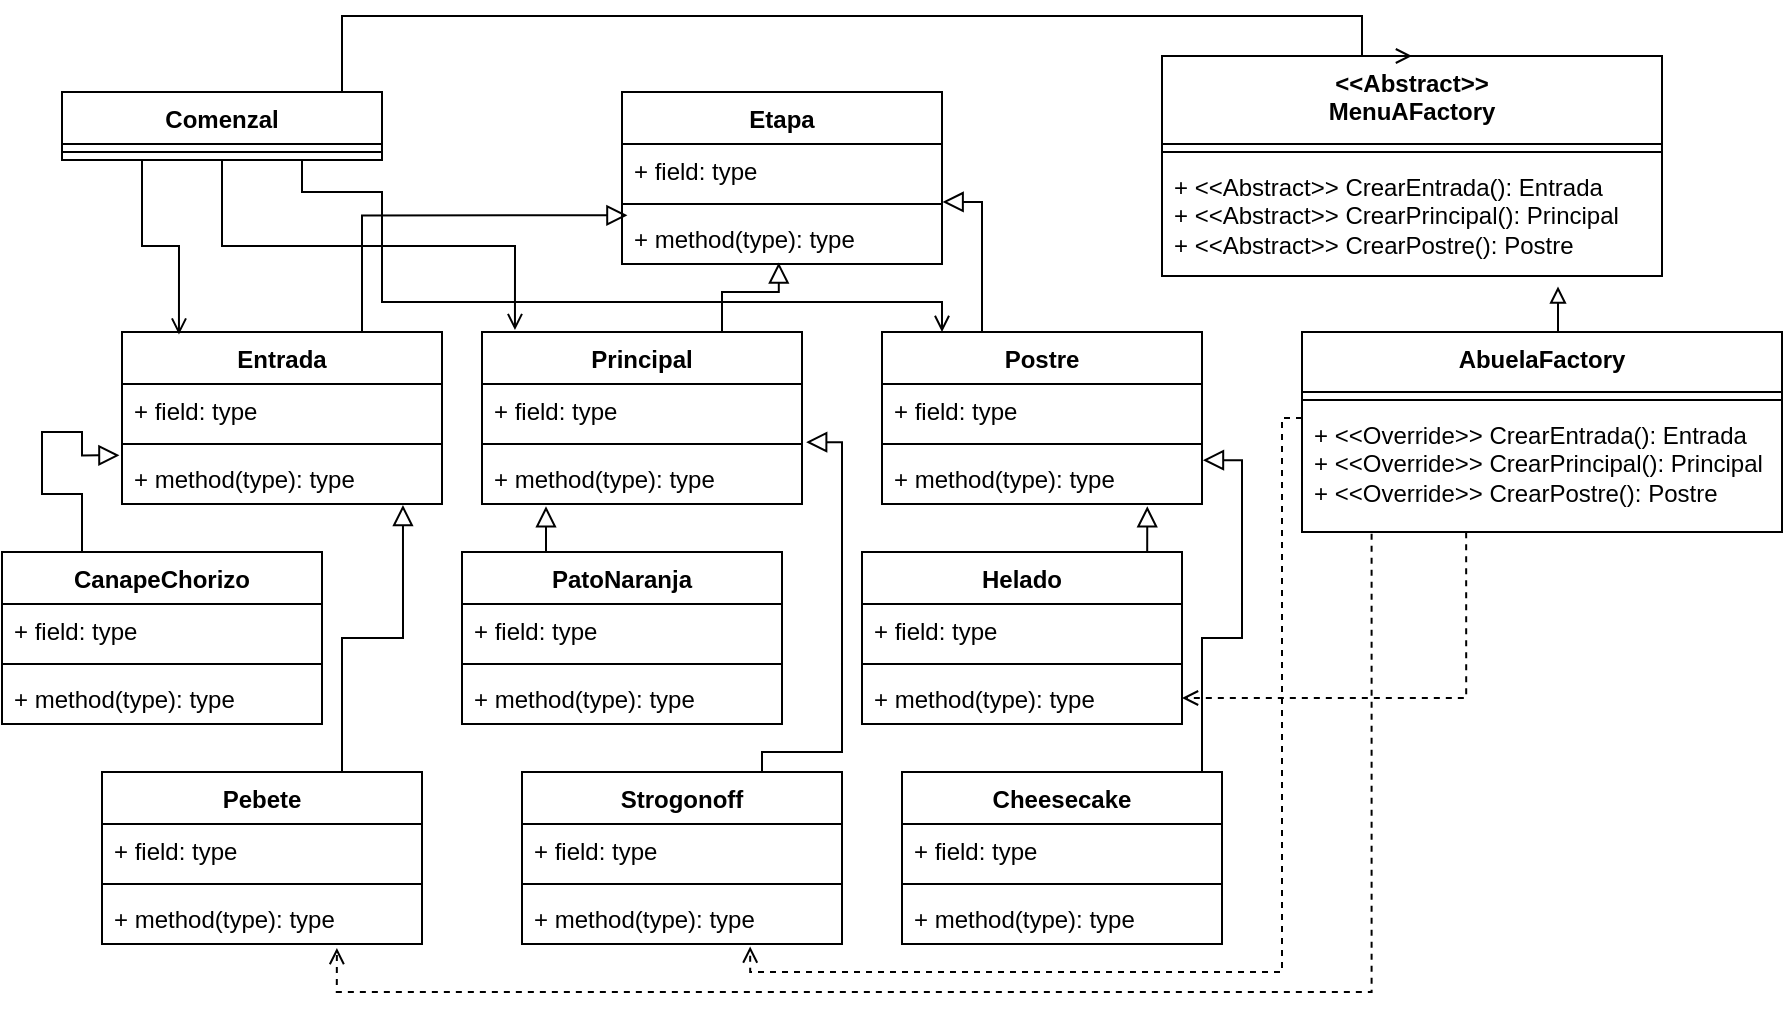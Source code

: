 <mxfile version="24.7.14">
  <diagram name="Página-1" id="pUwCGXJUzEvcYIjd5diM">
    <mxGraphModel dx="1772" dy="451" grid="1" gridSize="10" guides="1" tooltips="1" connect="1" arrows="1" fold="1" page="1" pageScale="1" pageWidth="827" pageHeight="1169" math="0" shadow="0">
      <root>
        <mxCell id="0" />
        <mxCell id="1" parent="0" />
        <mxCell id="iOgEmEjlX35Pbioyctjd-1" value="Etapa" style="swimlane;fontStyle=1;align=center;verticalAlign=top;childLayout=stackLayout;horizontal=1;startSize=26;horizontalStack=0;resizeParent=1;resizeParentMax=0;resizeLast=0;collapsible=1;marginBottom=0;whiteSpace=wrap;html=1;" vertex="1" parent="1">
          <mxGeometry x="280" y="70" width="160" height="86" as="geometry" />
        </mxCell>
        <mxCell id="iOgEmEjlX35Pbioyctjd-2" value="+ field: type" style="text;strokeColor=none;fillColor=none;align=left;verticalAlign=top;spacingLeft=4;spacingRight=4;overflow=hidden;rotatable=0;points=[[0,0.5],[1,0.5]];portConstraint=eastwest;whiteSpace=wrap;html=1;" vertex="1" parent="iOgEmEjlX35Pbioyctjd-1">
          <mxGeometry y="26" width="160" height="26" as="geometry" />
        </mxCell>
        <mxCell id="iOgEmEjlX35Pbioyctjd-3" value="" style="line;strokeWidth=1;fillColor=none;align=left;verticalAlign=middle;spacingTop=-1;spacingLeft=3;spacingRight=3;rotatable=0;labelPosition=right;points=[];portConstraint=eastwest;strokeColor=inherit;" vertex="1" parent="iOgEmEjlX35Pbioyctjd-1">
          <mxGeometry y="52" width="160" height="8" as="geometry" />
        </mxCell>
        <mxCell id="iOgEmEjlX35Pbioyctjd-4" value="+ method(type): type" style="text;strokeColor=none;fillColor=none;align=left;verticalAlign=top;spacingLeft=4;spacingRight=4;overflow=hidden;rotatable=0;points=[[0,0.5],[1,0.5]];portConstraint=eastwest;whiteSpace=wrap;html=1;" vertex="1" parent="iOgEmEjlX35Pbioyctjd-1">
          <mxGeometry y="60" width="160" height="26" as="geometry" />
        </mxCell>
        <mxCell id="iOgEmEjlX35Pbioyctjd-5" value="Entrada" style="swimlane;fontStyle=1;align=center;verticalAlign=top;childLayout=stackLayout;horizontal=1;startSize=26;horizontalStack=0;resizeParent=1;resizeParentMax=0;resizeLast=0;collapsible=1;marginBottom=0;whiteSpace=wrap;html=1;" vertex="1" parent="1">
          <mxGeometry x="30" y="190" width="160" height="86" as="geometry" />
        </mxCell>
        <mxCell id="iOgEmEjlX35Pbioyctjd-6" value="+ field: type" style="text;strokeColor=none;fillColor=none;align=left;verticalAlign=top;spacingLeft=4;spacingRight=4;overflow=hidden;rotatable=0;points=[[0,0.5],[1,0.5]];portConstraint=eastwest;whiteSpace=wrap;html=1;" vertex="1" parent="iOgEmEjlX35Pbioyctjd-5">
          <mxGeometry y="26" width="160" height="26" as="geometry" />
        </mxCell>
        <mxCell id="iOgEmEjlX35Pbioyctjd-7" value="" style="line;strokeWidth=1;fillColor=none;align=left;verticalAlign=middle;spacingTop=-1;spacingLeft=3;spacingRight=3;rotatable=0;labelPosition=right;points=[];portConstraint=eastwest;strokeColor=inherit;" vertex="1" parent="iOgEmEjlX35Pbioyctjd-5">
          <mxGeometry y="52" width="160" height="8" as="geometry" />
        </mxCell>
        <mxCell id="iOgEmEjlX35Pbioyctjd-8" value="+ method(type): type" style="text;strokeColor=none;fillColor=none;align=left;verticalAlign=top;spacingLeft=4;spacingRight=4;overflow=hidden;rotatable=0;points=[[0,0.5],[1,0.5]];portConstraint=eastwest;whiteSpace=wrap;html=1;" vertex="1" parent="iOgEmEjlX35Pbioyctjd-5">
          <mxGeometry y="60" width="160" height="26" as="geometry" />
        </mxCell>
        <mxCell id="iOgEmEjlX35Pbioyctjd-9" value="Principal" style="swimlane;fontStyle=1;align=center;verticalAlign=top;childLayout=stackLayout;horizontal=1;startSize=26;horizontalStack=0;resizeParent=1;resizeParentMax=0;resizeLast=0;collapsible=1;marginBottom=0;whiteSpace=wrap;html=1;" vertex="1" parent="1">
          <mxGeometry x="210" y="190" width="160" height="86" as="geometry" />
        </mxCell>
        <mxCell id="iOgEmEjlX35Pbioyctjd-10" value="+ field: type" style="text;strokeColor=none;fillColor=none;align=left;verticalAlign=top;spacingLeft=4;spacingRight=4;overflow=hidden;rotatable=0;points=[[0,0.5],[1,0.5]];portConstraint=eastwest;whiteSpace=wrap;html=1;" vertex="1" parent="iOgEmEjlX35Pbioyctjd-9">
          <mxGeometry y="26" width="160" height="26" as="geometry" />
        </mxCell>
        <mxCell id="iOgEmEjlX35Pbioyctjd-11" value="" style="line;strokeWidth=1;fillColor=none;align=left;verticalAlign=middle;spacingTop=-1;spacingLeft=3;spacingRight=3;rotatable=0;labelPosition=right;points=[];portConstraint=eastwest;strokeColor=inherit;" vertex="1" parent="iOgEmEjlX35Pbioyctjd-9">
          <mxGeometry y="52" width="160" height="8" as="geometry" />
        </mxCell>
        <mxCell id="iOgEmEjlX35Pbioyctjd-12" value="+ method(type): type" style="text;strokeColor=none;fillColor=none;align=left;verticalAlign=top;spacingLeft=4;spacingRight=4;overflow=hidden;rotatable=0;points=[[0,0.5],[1,0.5]];portConstraint=eastwest;whiteSpace=wrap;html=1;" vertex="1" parent="iOgEmEjlX35Pbioyctjd-9">
          <mxGeometry y="60" width="160" height="26" as="geometry" />
        </mxCell>
        <mxCell id="iOgEmEjlX35Pbioyctjd-13" value="Postre" style="swimlane;fontStyle=1;align=center;verticalAlign=top;childLayout=stackLayout;horizontal=1;startSize=26;horizontalStack=0;resizeParent=1;resizeParentMax=0;resizeLast=0;collapsible=1;marginBottom=0;whiteSpace=wrap;html=1;" vertex="1" parent="1">
          <mxGeometry x="410" y="190" width="160" height="86" as="geometry" />
        </mxCell>
        <mxCell id="iOgEmEjlX35Pbioyctjd-14" value="+ field: type" style="text;strokeColor=none;fillColor=none;align=left;verticalAlign=top;spacingLeft=4;spacingRight=4;overflow=hidden;rotatable=0;points=[[0,0.5],[1,0.5]];portConstraint=eastwest;whiteSpace=wrap;html=1;" vertex="1" parent="iOgEmEjlX35Pbioyctjd-13">
          <mxGeometry y="26" width="160" height="26" as="geometry" />
        </mxCell>
        <mxCell id="iOgEmEjlX35Pbioyctjd-15" value="" style="line;strokeWidth=1;fillColor=none;align=left;verticalAlign=middle;spacingTop=-1;spacingLeft=3;spacingRight=3;rotatable=0;labelPosition=right;points=[];portConstraint=eastwest;strokeColor=inherit;" vertex="1" parent="iOgEmEjlX35Pbioyctjd-13">
          <mxGeometry y="52" width="160" height="8" as="geometry" />
        </mxCell>
        <mxCell id="iOgEmEjlX35Pbioyctjd-16" value="+ method(type): type" style="text;strokeColor=none;fillColor=none;align=left;verticalAlign=top;spacingLeft=4;spacingRight=4;overflow=hidden;rotatable=0;points=[[0,0.5],[1,0.5]];portConstraint=eastwest;whiteSpace=wrap;html=1;" vertex="1" parent="iOgEmEjlX35Pbioyctjd-13">
          <mxGeometry y="60" width="160" height="26" as="geometry" />
        </mxCell>
        <mxCell id="iOgEmEjlX35Pbioyctjd-17" style="edgeStyle=orthogonalEdgeStyle;rounded=0;orthogonalLoop=1;jettySize=auto;html=1;exitX=0.75;exitY=0;exitDx=0;exitDy=0;entryX=0.017;entryY=0.064;entryDx=0;entryDy=0;entryPerimeter=0;endArrow=block;endFill=0;endSize=8;" edge="1" parent="1" source="iOgEmEjlX35Pbioyctjd-5" target="iOgEmEjlX35Pbioyctjd-4">
          <mxGeometry relative="1" as="geometry" />
        </mxCell>
        <mxCell id="iOgEmEjlX35Pbioyctjd-18" style="edgeStyle=orthogonalEdgeStyle;rounded=0;orthogonalLoop=1;jettySize=auto;html=1;exitX=0.75;exitY=0;exitDx=0;exitDy=0;entryX=0.49;entryY=0.973;entryDx=0;entryDy=0;entryPerimeter=0;endArrow=block;endFill=0;endSize=8;" edge="1" parent="1" source="iOgEmEjlX35Pbioyctjd-9" target="iOgEmEjlX35Pbioyctjd-4">
          <mxGeometry relative="1" as="geometry" />
        </mxCell>
        <mxCell id="iOgEmEjlX35Pbioyctjd-19" style="edgeStyle=orthogonalEdgeStyle;rounded=0;orthogonalLoop=1;jettySize=auto;html=1;exitX=0.25;exitY=0;exitDx=0;exitDy=0;entryX=1.002;entryY=1.115;entryDx=0;entryDy=0;entryPerimeter=0;endArrow=block;endFill=0;endSize=8;" edge="1" parent="1" source="iOgEmEjlX35Pbioyctjd-13" target="iOgEmEjlX35Pbioyctjd-2">
          <mxGeometry relative="1" as="geometry">
            <Array as="points">
              <mxPoint x="460" y="190" />
              <mxPoint x="460" y="125" />
            </Array>
          </mxGeometry>
        </mxCell>
        <mxCell id="iOgEmEjlX35Pbioyctjd-20" value="CanapeChorizo" style="swimlane;fontStyle=1;align=center;verticalAlign=top;childLayout=stackLayout;horizontal=1;startSize=26;horizontalStack=0;resizeParent=1;resizeParentMax=0;resizeLast=0;collapsible=1;marginBottom=0;whiteSpace=wrap;html=1;" vertex="1" parent="1">
          <mxGeometry x="-30" y="300" width="160" height="86" as="geometry" />
        </mxCell>
        <mxCell id="iOgEmEjlX35Pbioyctjd-21" value="+ field: type" style="text;strokeColor=none;fillColor=none;align=left;verticalAlign=top;spacingLeft=4;spacingRight=4;overflow=hidden;rotatable=0;points=[[0,0.5],[1,0.5]];portConstraint=eastwest;whiteSpace=wrap;html=1;" vertex="1" parent="iOgEmEjlX35Pbioyctjd-20">
          <mxGeometry y="26" width="160" height="26" as="geometry" />
        </mxCell>
        <mxCell id="iOgEmEjlX35Pbioyctjd-22" value="" style="line;strokeWidth=1;fillColor=none;align=left;verticalAlign=middle;spacingTop=-1;spacingLeft=3;spacingRight=3;rotatable=0;labelPosition=right;points=[];portConstraint=eastwest;strokeColor=inherit;" vertex="1" parent="iOgEmEjlX35Pbioyctjd-20">
          <mxGeometry y="52" width="160" height="8" as="geometry" />
        </mxCell>
        <mxCell id="iOgEmEjlX35Pbioyctjd-23" value="+ method(type): type" style="text;strokeColor=none;fillColor=none;align=left;verticalAlign=top;spacingLeft=4;spacingRight=4;overflow=hidden;rotatable=0;points=[[0,0.5],[1,0.5]];portConstraint=eastwest;whiteSpace=wrap;html=1;" vertex="1" parent="iOgEmEjlX35Pbioyctjd-20">
          <mxGeometry y="60" width="160" height="26" as="geometry" />
        </mxCell>
        <mxCell id="iOgEmEjlX35Pbioyctjd-24" value="Pebete" style="swimlane;fontStyle=1;align=center;verticalAlign=top;childLayout=stackLayout;horizontal=1;startSize=26;horizontalStack=0;resizeParent=1;resizeParentMax=0;resizeLast=0;collapsible=1;marginBottom=0;whiteSpace=wrap;html=1;" vertex="1" parent="1">
          <mxGeometry x="20" y="410" width="160" height="86" as="geometry" />
        </mxCell>
        <mxCell id="iOgEmEjlX35Pbioyctjd-25" value="+ field: type" style="text;strokeColor=none;fillColor=none;align=left;verticalAlign=top;spacingLeft=4;spacingRight=4;overflow=hidden;rotatable=0;points=[[0,0.5],[1,0.5]];portConstraint=eastwest;whiteSpace=wrap;html=1;" vertex="1" parent="iOgEmEjlX35Pbioyctjd-24">
          <mxGeometry y="26" width="160" height="26" as="geometry" />
        </mxCell>
        <mxCell id="iOgEmEjlX35Pbioyctjd-26" value="" style="line;strokeWidth=1;fillColor=none;align=left;verticalAlign=middle;spacingTop=-1;spacingLeft=3;spacingRight=3;rotatable=0;labelPosition=right;points=[];portConstraint=eastwest;strokeColor=inherit;" vertex="1" parent="iOgEmEjlX35Pbioyctjd-24">
          <mxGeometry y="52" width="160" height="8" as="geometry" />
        </mxCell>
        <mxCell id="iOgEmEjlX35Pbioyctjd-27" value="+ method(type): type" style="text;strokeColor=none;fillColor=none;align=left;verticalAlign=top;spacingLeft=4;spacingRight=4;overflow=hidden;rotatable=0;points=[[0,0.5],[1,0.5]];portConstraint=eastwest;whiteSpace=wrap;html=1;" vertex="1" parent="iOgEmEjlX35Pbioyctjd-24">
          <mxGeometry y="60" width="160" height="26" as="geometry" />
        </mxCell>
        <mxCell id="iOgEmEjlX35Pbioyctjd-28" style="edgeStyle=orthogonalEdgeStyle;rounded=0;orthogonalLoop=1;jettySize=auto;html=1;exitX=0.25;exitY=0;exitDx=0;exitDy=0;endArrow=block;endFill=0;endSize=8;entryX=-0.008;entryY=0.064;entryDx=0;entryDy=0;entryPerimeter=0;" edge="1" parent="1" source="iOgEmEjlX35Pbioyctjd-20" target="iOgEmEjlX35Pbioyctjd-8">
          <mxGeometry relative="1" as="geometry">
            <mxPoint x="-33.53" y="268" as="sourcePoint" />
            <mxPoint x="30" y="240" as="targetPoint" />
            <Array as="points">
              <mxPoint x="10" y="271" />
              <mxPoint x="-10" y="271" />
              <mxPoint x="-10" y="240" />
              <mxPoint x="10" y="240" />
              <mxPoint x="10" y="252" />
            </Array>
          </mxGeometry>
        </mxCell>
        <mxCell id="iOgEmEjlX35Pbioyctjd-29" style="edgeStyle=orthogonalEdgeStyle;rounded=0;orthogonalLoop=1;jettySize=auto;html=1;exitX=0.75;exitY=0;exitDx=0;exitDy=0;entryX=0.878;entryY=1.02;entryDx=0;entryDy=0;entryPerimeter=0;endArrow=block;endFill=0;endSize=8;" edge="1" parent="1" source="iOgEmEjlX35Pbioyctjd-24" target="iOgEmEjlX35Pbioyctjd-8">
          <mxGeometry relative="1" as="geometry" />
        </mxCell>
        <mxCell id="iOgEmEjlX35Pbioyctjd-30" value="PatoNaranja" style="swimlane;fontStyle=1;align=center;verticalAlign=top;childLayout=stackLayout;horizontal=1;startSize=26;horizontalStack=0;resizeParent=1;resizeParentMax=0;resizeLast=0;collapsible=1;marginBottom=0;whiteSpace=wrap;html=1;" vertex="1" parent="1">
          <mxGeometry x="200" y="300" width="160" height="86" as="geometry" />
        </mxCell>
        <mxCell id="iOgEmEjlX35Pbioyctjd-31" value="+ field: type" style="text;strokeColor=none;fillColor=none;align=left;verticalAlign=top;spacingLeft=4;spacingRight=4;overflow=hidden;rotatable=0;points=[[0,0.5],[1,0.5]];portConstraint=eastwest;whiteSpace=wrap;html=1;" vertex="1" parent="iOgEmEjlX35Pbioyctjd-30">
          <mxGeometry y="26" width="160" height="26" as="geometry" />
        </mxCell>
        <mxCell id="iOgEmEjlX35Pbioyctjd-32" value="" style="line;strokeWidth=1;fillColor=none;align=left;verticalAlign=middle;spacingTop=-1;spacingLeft=3;spacingRight=3;rotatable=0;labelPosition=right;points=[];portConstraint=eastwest;strokeColor=inherit;" vertex="1" parent="iOgEmEjlX35Pbioyctjd-30">
          <mxGeometry y="52" width="160" height="8" as="geometry" />
        </mxCell>
        <mxCell id="iOgEmEjlX35Pbioyctjd-33" value="+ method(type): type" style="text;strokeColor=none;fillColor=none;align=left;verticalAlign=top;spacingLeft=4;spacingRight=4;overflow=hidden;rotatable=0;points=[[0,0.5],[1,0.5]];portConstraint=eastwest;whiteSpace=wrap;html=1;" vertex="1" parent="iOgEmEjlX35Pbioyctjd-30">
          <mxGeometry y="60" width="160" height="26" as="geometry" />
        </mxCell>
        <mxCell id="iOgEmEjlX35Pbioyctjd-34" value="Strogonoff" style="swimlane;fontStyle=1;align=center;verticalAlign=top;childLayout=stackLayout;horizontal=1;startSize=26;horizontalStack=0;resizeParent=1;resizeParentMax=0;resizeLast=0;collapsible=1;marginBottom=0;whiteSpace=wrap;html=1;" vertex="1" parent="1">
          <mxGeometry x="230" y="410" width="160" height="86" as="geometry" />
        </mxCell>
        <mxCell id="iOgEmEjlX35Pbioyctjd-35" value="+ field: type" style="text;strokeColor=none;fillColor=none;align=left;verticalAlign=top;spacingLeft=4;spacingRight=4;overflow=hidden;rotatable=0;points=[[0,0.5],[1,0.5]];portConstraint=eastwest;whiteSpace=wrap;html=1;" vertex="1" parent="iOgEmEjlX35Pbioyctjd-34">
          <mxGeometry y="26" width="160" height="26" as="geometry" />
        </mxCell>
        <mxCell id="iOgEmEjlX35Pbioyctjd-36" value="" style="line;strokeWidth=1;fillColor=none;align=left;verticalAlign=middle;spacingTop=-1;spacingLeft=3;spacingRight=3;rotatable=0;labelPosition=right;points=[];portConstraint=eastwest;strokeColor=inherit;" vertex="1" parent="iOgEmEjlX35Pbioyctjd-34">
          <mxGeometry y="52" width="160" height="8" as="geometry" />
        </mxCell>
        <mxCell id="iOgEmEjlX35Pbioyctjd-37" value="+ method(type): type" style="text;strokeColor=none;fillColor=none;align=left;verticalAlign=top;spacingLeft=4;spacingRight=4;overflow=hidden;rotatable=0;points=[[0,0.5],[1,0.5]];portConstraint=eastwest;whiteSpace=wrap;html=1;" vertex="1" parent="iOgEmEjlX35Pbioyctjd-34">
          <mxGeometry y="60" width="160" height="26" as="geometry" />
        </mxCell>
        <mxCell id="iOgEmEjlX35Pbioyctjd-38" style="edgeStyle=orthogonalEdgeStyle;rounded=0;orthogonalLoop=1;jettySize=auto;html=1;exitX=0.25;exitY=0;exitDx=0;exitDy=0;entryX=0.2;entryY=1.043;entryDx=0;entryDy=0;entryPerimeter=0;endArrow=block;endFill=0;endSize=8;" edge="1" parent="1" source="iOgEmEjlX35Pbioyctjd-30" target="iOgEmEjlX35Pbioyctjd-12">
          <mxGeometry relative="1" as="geometry" />
        </mxCell>
        <mxCell id="iOgEmEjlX35Pbioyctjd-39" style="edgeStyle=orthogonalEdgeStyle;rounded=0;orthogonalLoop=1;jettySize=auto;html=1;exitX=0.75;exitY=0;exitDx=0;exitDy=0;entryX=1.013;entryY=1.118;entryDx=0;entryDy=0;entryPerimeter=0;endArrow=block;endFill=0;endSize=8;" edge="1" parent="1" source="iOgEmEjlX35Pbioyctjd-34" target="iOgEmEjlX35Pbioyctjd-10">
          <mxGeometry relative="1" as="geometry">
            <Array as="points">
              <mxPoint x="350" y="400" />
              <mxPoint x="390" y="400" />
              <mxPoint x="390" y="245" />
            </Array>
          </mxGeometry>
        </mxCell>
        <mxCell id="iOgEmEjlX35Pbioyctjd-40" value="Helado" style="swimlane;fontStyle=1;align=center;verticalAlign=top;childLayout=stackLayout;horizontal=1;startSize=26;horizontalStack=0;resizeParent=1;resizeParentMax=0;resizeLast=0;collapsible=1;marginBottom=0;whiteSpace=wrap;html=1;" vertex="1" parent="1">
          <mxGeometry x="400" y="300" width="160" height="86" as="geometry" />
        </mxCell>
        <mxCell id="iOgEmEjlX35Pbioyctjd-41" value="+ field: type" style="text;strokeColor=none;fillColor=none;align=left;verticalAlign=top;spacingLeft=4;spacingRight=4;overflow=hidden;rotatable=0;points=[[0,0.5],[1,0.5]];portConstraint=eastwest;whiteSpace=wrap;html=1;" vertex="1" parent="iOgEmEjlX35Pbioyctjd-40">
          <mxGeometry y="26" width="160" height="26" as="geometry" />
        </mxCell>
        <mxCell id="iOgEmEjlX35Pbioyctjd-42" value="" style="line;strokeWidth=1;fillColor=none;align=left;verticalAlign=middle;spacingTop=-1;spacingLeft=3;spacingRight=3;rotatable=0;labelPosition=right;points=[];portConstraint=eastwest;strokeColor=inherit;" vertex="1" parent="iOgEmEjlX35Pbioyctjd-40">
          <mxGeometry y="52" width="160" height="8" as="geometry" />
        </mxCell>
        <mxCell id="iOgEmEjlX35Pbioyctjd-43" value="+ method(type): type" style="text;strokeColor=none;fillColor=none;align=left;verticalAlign=top;spacingLeft=4;spacingRight=4;overflow=hidden;rotatable=0;points=[[0,0.5],[1,0.5]];portConstraint=eastwest;whiteSpace=wrap;html=1;" vertex="1" parent="iOgEmEjlX35Pbioyctjd-40">
          <mxGeometry y="60" width="160" height="26" as="geometry" />
        </mxCell>
        <mxCell id="iOgEmEjlX35Pbioyctjd-44" style="edgeStyle=orthogonalEdgeStyle;rounded=0;orthogonalLoop=1;jettySize=auto;html=1;exitX=0.75;exitY=0;exitDx=0;exitDy=0;entryX=0.829;entryY=1.043;entryDx=0;entryDy=0;entryPerimeter=0;endSize=8;endArrow=block;endFill=0;" edge="1" parent="1" source="iOgEmEjlX35Pbioyctjd-40" target="iOgEmEjlX35Pbioyctjd-16">
          <mxGeometry relative="1" as="geometry" />
        </mxCell>
        <mxCell id="iOgEmEjlX35Pbioyctjd-45" value="Cheesecake" style="swimlane;fontStyle=1;align=center;verticalAlign=top;childLayout=stackLayout;horizontal=1;startSize=26;horizontalStack=0;resizeParent=1;resizeParentMax=0;resizeLast=0;collapsible=1;marginBottom=0;whiteSpace=wrap;html=1;" vertex="1" parent="1">
          <mxGeometry x="420" y="410" width="160" height="86" as="geometry" />
        </mxCell>
        <mxCell id="iOgEmEjlX35Pbioyctjd-46" value="+ field: type" style="text;strokeColor=none;fillColor=none;align=left;verticalAlign=top;spacingLeft=4;spacingRight=4;overflow=hidden;rotatable=0;points=[[0,0.5],[1,0.5]];portConstraint=eastwest;whiteSpace=wrap;html=1;" vertex="1" parent="iOgEmEjlX35Pbioyctjd-45">
          <mxGeometry y="26" width="160" height="26" as="geometry" />
        </mxCell>
        <mxCell id="iOgEmEjlX35Pbioyctjd-47" value="" style="line;strokeWidth=1;fillColor=none;align=left;verticalAlign=middle;spacingTop=-1;spacingLeft=3;spacingRight=3;rotatable=0;labelPosition=right;points=[];portConstraint=eastwest;strokeColor=inherit;" vertex="1" parent="iOgEmEjlX35Pbioyctjd-45">
          <mxGeometry y="52" width="160" height="8" as="geometry" />
        </mxCell>
        <mxCell id="iOgEmEjlX35Pbioyctjd-48" value="+ method(type): type" style="text;strokeColor=none;fillColor=none;align=left;verticalAlign=top;spacingLeft=4;spacingRight=4;overflow=hidden;rotatable=0;points=[[0,0.5],[1,0.5]];portConstraint=eastwest;whiteSpace=wrap;html=1;" vertex="1" parent="iOgEmEjlX35Pbioyctjd-45">
          <mxGeometry y="60" width="160" height="26" as="geometry" />
        </mxCell>
        <mxCell id="iOgEmEjlX35Pbioyctjd-49" style="edgeStyle=orthogonalEdgeStyle;rounded=0;orthogonalLoop=1;jettySize=auto;html=1;exitX=1;exitY=0;exitDx=0;exitDy=0;entryX=1.003;entryY=0.157;entryDx=0;entryDy=0;entryPerimeter=0;endArrow=block;endFill=0;endSize=8;" edge="1" parent="1" source="iOgEmEjlX35Pbioyctjd-45" target="iOgEmEjlX35Pbioyctjd-16">
          <mxGeometry relative="1" as="geometry">
            <Array as="points">
              <mxPoint x="570" y="410" />
              <mxPoint x="570" y="343" />
              <mxPoint x="590" y="343" />
              <mxPoint x="590" y="254" />
            </Array>
          </mxGeometry>
        </mxCell>
        <mxCell id="iOgEmEjlX35Pbioyctjd-50" value="&lt;div&gt;&amp;lt;&amp;lt;Abstract&amp;gt;&amp;gt;&lt;/div&gt;MenuAFactory" style="swimlane;fontStyle=1;align=center;verticalAlign=top;childLayout=stackLayout;horizontal=1;startSize=44;horizontalStack=0;resizeParent=1;resizeParentMax=0;resizeLast=0;collapsible=1;marginBottom=0;whiteSpace=wrap;html=1;" vertex="1" parent="1">
          <mxGeometry x="550" y="52" width="250" height="110" as="geometry" />
        </mxCell>
        <mxCell id="iOgEmEjlX35Pbioyctjd-52" value="" style="line;strokeWidth=1;fillColor=none;align=left;verticalAlign=middle;spacingTop=-1;spacingLeft=3;spacingRight=3;rotatable=0;labelPosition=right;points=[];portConstraint=eastwest;strokeColor=inherit;" vertex="1" parent="iOgEmEjlX35Pbioyctjd-50">
          <mxGeometry y="44" width="250" height="8" as="geometry" />
        </mxCell>
        <mxCell id="iOgEmEjlX35Pbioyctjd-53" value="+ &amp;lt;&amp;lt;Abstract&amp;gt;&amp;gt;&amp;nbsp;CrearEntrada(): Entrada&lt;div&gt;+ &amp;lt;&amp;lt;Abstract&amp;gt;&amp;gt; CrearPrincipal(): Principal&lt;/div&gt;&lt;div&gt;+&amp;nbsp;&lt;span style=&quot;background-color: initial;&quot;&gt;&amp;lt;&amp;lt;Abstract&amp;gt;&amp;gt;&lt;/span&gt;&lt;span style=&quot;background-color: initial;&quot;&gt;&amp;nbsp;&lt;/span&gt;&lt;span style=&quot;background-color: initial;&quot;&gt;CrearPostre(): Postre&lt;/span&gt;&lt;/div&gt;" style="text;strokeColor=none;fillColor=none;align=left;verticalAlign=top;spacingLeft=4;spacingRight=4;overflow=hidden;rotatable=0;points=[[0,0.5],[1,0.5]];portConstraint=eastwest;whiteSpace=wrap;html=1;" vertex="1" parent="iOgEmEjlX35Pbioyctjd-50">
          <mxGeometry y="52" width="250" height="58" as="geometry" />
        </mxCell>
        <mxCell id="iOgEmEjlX35Pbioyctjd-54" value="&lt;div&gt;&lt;span style=&quot;background-color: initial;&quot;&gt;AbuelaFactory&lt;/span&gt;&lt;br&gt;&lt;/div&gt;" style="swimlane;fontStyle=1;align=center;verticalAlign=top;childLayout=stackLayout;horizontal=1;startSize=30;horizontalStack=0;resizeParent=1;resizeParentMax=0;resizeLast=0;collapsible=1;marginBottom=0;whiteSpace=wrap;html=1;" vertex="1" parent="1">
          <mxGeometry x="620" y="190" width="240" height="100" as="geometry" />
        </mxCell>
        <mxCell id="iOgEmEjlX35Pbioyctjd-56" value="" style="line;strokeWidth=1;fillColor=none;align=left;verticalAlign=middle;spacingTop=-1;spacingLeft=3;spacingRight=3;rotatable=0;labelPosition=right;points=[];portConstraint=eastwest;strokeColor=inherit;" vertex="1" parent="iOgEmEjlX35Pbioyctjd-54">
          <mxGeometry y="30" width="240" height="8" as="geometry" />
        </mxCell>
        <mxCell id="iOgEmEjlX35Pbioyctjd-57" value="+ &amp;lt;&amp;lt;Override&amp;gt;&amp;gt;&amp;nbsp;CrearEntrada(): Entrada&lt;div&gt;+ &amp;lt;&amp;lt;Override&lt;span style=&quot;background-color: initial;&quot;&gt;&amp;gt;&amp;gt; CrearPrincipal(): Principal&lt;/span&gt;&lt;/div&gt;&lt;div&gt;+&amp;nbsp;&lt;span style=&quot;background-color: initial;&quot;&gt;&amp;lt;&amp;lt;&lt;/span&gt;Override&lt;span style=&quot;background-color: initial;&quot;&gt;&amp;gt;&amp;gt;&lt;/span&gt;&lt;span style=&quot;background-color: initial;&quot;&gt;&amp;nbsp;&lt;/span&gt;&lt;span style=&quot;background-color: initial;&quot;&gt;CrearPostre(): Postre&lt;/span&gt;&lt;/div&gt;" style="text;strokeColor=none;fillColor=none;align=left;verticalAlign=top;spacingLeft=4;spacingRight=4;overflow=hidden;rotatable=0;points=[[0,0.5],[1,0.5]];portConstraint=eastwest;whiteSpace=wrap;html=1;" vertex="1" parent="iOgEmEjlX35Pbioyctjd-54">
          <mxGeometry y="38" width="240" height="62" as="geometry" />
        </mxCell>
        <mxCell id="iOgEmEjlX35Pbioyctjd-58" style="edgeStyle=orthogonalEdgeStyle;rounded=0;orthogonalLoop=1;jettySize=auto;html=1;exitX=0.145;exitY=1.014;exitDx=0;exitDy=0;entryX=0.734;entryY=1.076;entryDx=0;entryDy=0;entryPerimeter=0;endArrow=open;endFill=0;dashed=1;exitPerimeter=0;" edge="1" parent="1" source="iOgEmEjlX35Pbioyctjd-57" target="iOgEmEjlX35Pbioyctjd-27">
          <mxGeometry relative="1" as="geometry">
            <Array as="points">
              <mxPoint x="655" y="520" />
              <mxPoint x="137" y="520" />
            </Array>
          </mxGeometry>
        </mxCell>
        <mxCell id="iOgEmEjlX35Pbioyctjd-59" style="edgeStyle=orthogonalEdgeStyle;rounded=0;orthogonalLoop=1;jettySize=auto;html=1;exitX=0;exitY=0.5;exitDx=0;exitDy=0;entryX=0.713;entryY=1.048;entryDx=0;entryDy=0;entryPerimeter=0;endArrow=open;endFill=0;dashed=1;" edge="1" parent="1" target="iOgEmEjlX35Pbioyctjd-37">
          <mxGeometry relative="1" as="geometry">
            <mxPoint x="620" y="233" as="sourcePoint" />
            <Array as="points">
              <mxPoint x="610" y="233" />
              <mxPoint x="610" y="510" />
              <mxPoint x="344" y="510" />
            </Array>
          </mxGeometry>
        </mxCell>
        <mxCell id="iOgEmEjlX35Pbioyctjd-60" style="edgeStyle=orthogonalEdgeStyle;rounded=0;orthogonalLoop=1;jettySize=auto;html=1;exitX=0.342;exitY=1.003;exitDx=0;exitDy=0;dashed=1;endArrow=open;endFill=0;exitPerimeter=0;" edge="1" parent="1" source="iOgEmEjlX35Pbioyctjd-57" target="iOgEmEjlX35Pbioyctjd-43">
          <mxGeometry relative="1" as="geometry" />
        </mxCell>
        <mxCell id="iOgEmEjlX35Pbioyctjd-61" style="edgeStyle=orthogonalEdgeStyle;rounded=0;orthogonalLoop=1;jettySize=auto;html=1;exitX=0.5;exitY=0;exitDx=0;exitDy=0;entryX=0.792;entryY=1.09;entryDx=0;entryDy=0;entryPerimeter=0;endArrow=block;endFill=0;" edge="1" parent="1" source="iOgEmEjlX35Pbioyctjd-54" target="iOgEmEjlX35Pbioyctjd-53">
          <mxGeometry relative="1" as="geometry" />
        </mxCell>
        <mxCell id="iOgEmEjlX35Pbioyctjd-68" style="edgeStyle=orthogonalEdgeStyle;rounded=0;orthogonalLoop=1;jettySize=auto;html=1;exitX=0.75;exitY=1;exitDx=0;exitDy=0;endArrow=open;endFill=0;" edge="1" parent="1" source="iOgEmEjlX35Pbioyctjd-62">
          <mxGeometry relative="1" as="geometry">
            <mxPoint x="440" y="190" as="targetPoint" />
            <Array as="points">
              <mxPoint x="120" y="120" />
              <mxPoint x="160" y="120" />
              <mxPoint x="160" y="175" />
              <mxPoint x="440" y="175" />
              <mxPoint x="440" y="190" />
            </Array>
          </mxGeometry>
        </mxCell>
        <mxCell id="iOgEmEjlX35Pbioyctjd-69" style="edgeStyle=orthogonalEdgeStyle;rounded=0;orthogonalLoop=1;jettySize=auto;html=1;exitX=1;exitY=0.5;exitDx=0;exitDy=0;entryX=0.5;entryY=0;entryDx=0;entryDy=0;endArrow=open;endFill=0;" edge="1" parent="1" source="iOgEmEjlX35Pbioyctjd-62" target="iOgEmEjlX35Pbioyctjd-50">
          <mxGeometry relative="1" as="geometry">
            <Array as="points">
              <mxPoint x="140" y="87" />
              <mxPoint x="140" y="32" />
              <mxPoint x="650" y="32" />
            </Array>
          </mxGeometry>
        </mxCell>
        <mxCell id="iOgEmEjlX35Pbioyctjd-62" value="Comenzal" style="swimlane;fontStyle=1;align=center;verticalAlign=top;childLayout=stackLayout;horizontal=1;startSize=26;horizontalStack=0;resizeParent=1;resizeParentMax=0;resizeLast=0;collapsible=1;marginBottom=0;whiteSpace=wrap;html=1;" vertex="1" parent="1">
          <mxGeometry y="70" width="160" height="34" as="geometry" />
        </mxCell>
        <mxCell id="iOgEmEjlX35Pbioyctjd-64" value="" style="line;strokeWidth=1;fillColor=none;align=left;verticalAlign=middle;spacingTop=-1;spacingLeft=3;spacingRight=3;rotatable=0;labelPosition=right;points=[];portConstraint=eastwest;strokeColor=inherit;" vertex="1" parent="iOgEmEjlX35Pbioyctjd-62">
          <mxGeometry y="26" width="160" height="8" as="geometry" />
        </mxCell>
        <mxCell id="iOgEmEjlX35Pbioyctjd-66" style="edgeStyle=orthogonalEdgeStyle;rounded=0;orthogonalLoop=1;jettySize=auto;html=1;exitX=0.25;exitY=1;exitDx=0;exitDy=0;entryX=0.178;entryY=0.015;entryDx=0;entryDy=0;entryPerimeter=0;endArrow=open;endFill=0;" edge="1" parent="1" source="iOgEmEjlX35Pbioyctjd-62" target="iOgEmEjlX35Pbioyctjd-5">
          <mxGeometry relative="1" as="geometry" />
        </mxCell>
        <mxCell id="iOgEmEjlX35Pbioyctjd-67" style="edgeStyle=orthogonalEdgeStyle;rounded=0;orthogonalLoop=1;jettySize=auto;html=1;exitX=0.5;exitY=1;exitDx=0;exitDy=0;entryX=0.103;entryY=-0.011;entryDx=0;entryDy=0;entryPerimeter=0;endArrow=open;endFill=0;" edge="1" parent="1" source="iOgEmEjlX35Pbioyctjd-62" target="iOgEmEjlX35Pbioyctjd-9">
          <mxGeometry relative="1" as="geometry" />
        </mxCell>
      </root>
    </mxGraphModel>
  </diagram>
</mxfile>

